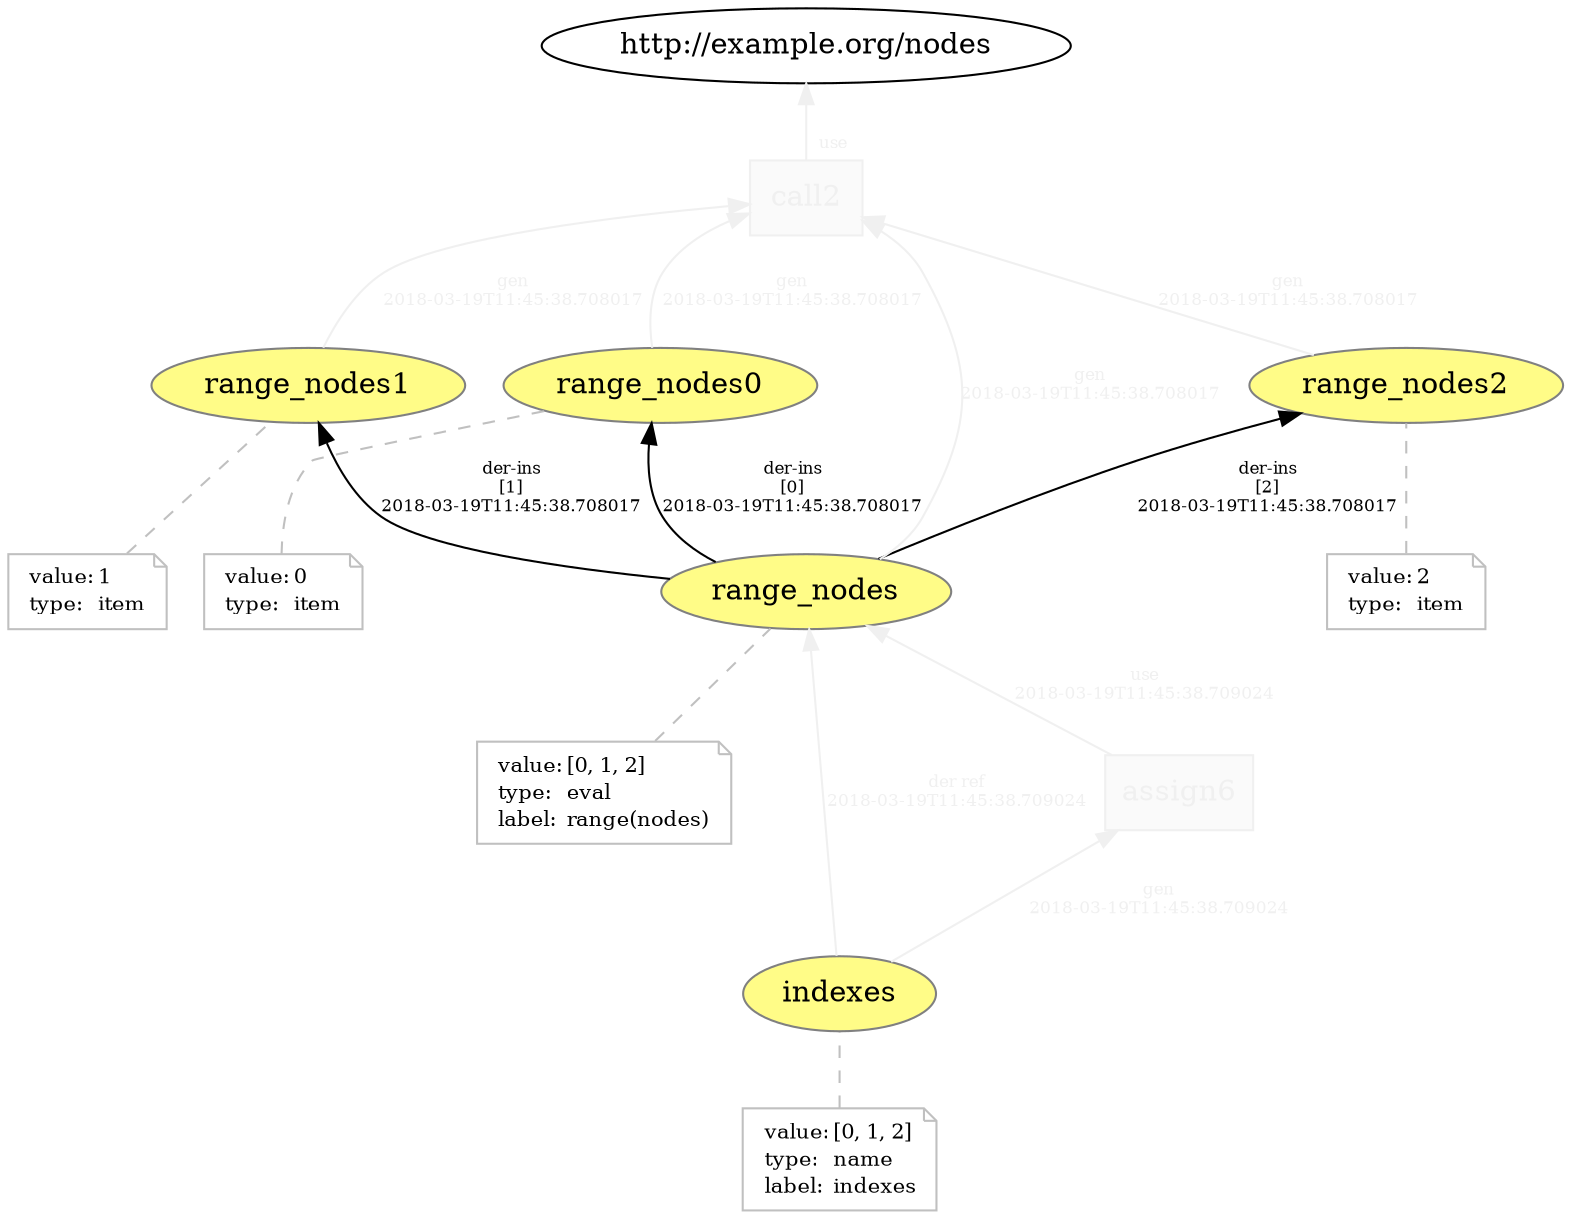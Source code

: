 digraph "PROV" { size="16,12"; rankdir="BT";
"http://example.org/range_nodes" [fillcolor="#FFFC87",color="#808080",style="filled",label="range_nodes",URL="http://example.org/range_nodes"]
"-attrs0" [color="gray",shape="note",fontsize="10",fontcolor="black",label=<<TABLE cellpadding="0" border="0">
	<TR>
	    <TD align="left">value:</TD>
	    <TD align="left">[0, 1, 2]</TD>
	</TR>
	<TR>
	    <TD align="left">type:</TD>
	    <TD align="left">eval</TD>
	</TR>
	<TR>
	    <TD align="left">label:</TD>
	    <TD align="left">range(nodes)</TD>
	</TR>
</TABLE>>]
"-attrs0" -> "http://example.org/range_nodes" [color="gray",style="dashed",arrowhead="none"]
"http://example.org/range_nodes0" [fillcolor="#FFFC87",color="#808080",style="filled",label="range_nodes0",URL="http://example.org/range_nodes0"]
"-attrs1" [color="gray",shape="note",fontsize="10",fontcolor="black",label=<<TABLE cellpadding="0" border="0">
	<TR>
	    <TD align="left">value:</TD>
	    <TD align="left">0</TD>
	</TR>
	<TR>
	    <TD align="left">type:</TD>
	    <TD align="left">item</TD>
	</TR>
</TABLE>>]
"-attrs1" -> "http://example.org/range_nodes0" [color="gray",style="dashed",arrowhead="none"]
"http://example.org/range_nodes" -> "http://example.org/range_nodes0" [fontsize="8",distance="1.5",angle="60.0",rotation="20",label="der-ins
[0]
2018-03-19T11:45:38.708017"]
"http://example.org/range_nodes1" [fillcolor="#FFFC87",color="#808080",style="filled",label="range_nodes1",URL="http://example.org/range_nodes1"]
"-attrs2" [color="gray",shape="note",fontsize="10",fontcolor="black",label=<<TABLE cellpadding="0" border="0">
	<TR>
	    <TD align="left">value:</TD>
	    <TD align="left">1</TD>
	</TR>
	<TR>
	    <TD align="left">type:</TD>
	    <TD align="left">item</TD>
	</TR>
</TABLE>>]
"-attrs2" -> "http://example.org/range_nodes1" [color="gray",style="dashed",arrowhead="none"]
"http://example.org/range_nodes" -> "http://example.org/range_nodes1" [fontsize="8",distance="1.5",angle="60.0",rotation="20",label="der-ins
[1]
2018-03-19T11:45:38.708017"]
"http://example.org/range_nodes2" [fillcolor="#FFFC87",color="#808080",style="filled",label="range_nodes2",URL="http://example.org/range_nodes2"]
"-attrs3" [color="gray",shape="note",fontsize="10",fontcolor="black",label=<<TABLE cellpadding="0" border="0">
	<TR>
	    <TD align="left">value:</TD>
	    <TD align="left">2</TD>
	</TR>
	<TR>
	    <TD align="left">type:</TD>
	    <TD align="left">item</TD>
	</TR>
</TABLE>>]
"-attrs3" -> "http://example.org/range_nodes2" [color="gray",style="dashed",arrowhead="none"]
"http://example.org/range_nodes" -> "http://example.org/range_nodes2" [fontsize="8",distance="1.5",angle="60.0",rotation="20",label="der-ins
[2]
2018-03-19T11:45:38.708017"]
"http://example.org/call2" [fillcolor="#FAFAFA",color="#F0F0F0",shape="polygon",sides="4",style="filled",fontcolor="#F0F0F0",label="call2",URL="http://example.org/call2"]
"http://example.org/call2" -> "http://example.org/nodes" [labelfontsize="8",labeldistance="1.5",labelangle="60.0",rotation="20",taillabel="use",fontcolor="#F0F0F0",color="#F0F0F0"]
"http://example.org/range_nodes" -> "http://example.org/call2" [fontsize="8",distance="1.5",angle="60.0",rotation="20",label="gen
2018-03-19T11:45:38.708017",fontcolor="#F0F0F0",color="#F0F0F0"]
"http://example.org/range_nodes0" -> "http://example.org/call2" [fontsize="8",distance="1.5",angle="60.0",rotation="20",label="gen
2018-03-19T11:45:38.708017",fontcolor="#F0F0F0",color="#F0F0F0"]
"http://example.org/range_nodes1" -> "http://example.org/call2" [fontsize="8",distance="1.5",angle="60.0",rotation="20",label="gen
2018-03-19T11:45:38.708017",fontcolor="#F0F0F0",color="#F0F0F0"]
"http://example.org/range_nodes2" -> "http://example.org/call2" [fontsize="8",distance="1.5",angle="60.0",rotation="20",label="gen
2018-03-19T11:45:38.708017",fontcolor="#F0F0F0",color="#F0F0F0"]
"http://example.org/indexes" [fillcolor="#FFFC87",color="#808080",style="filled",label="indexes",URL="http://example.org/indexes"]
"-attrs4" [color="gray",shape="note",fontsize="10",fontcolor="black",label=<<TABLE cellpadding="0" border="0">
	<TR>
	    <TD align="left">value:</TD>
	    <TD align="left">[0, 1, 2]</TD>
	</TR>
	<TR>
	    <TD align="left">type:</TD>
	    <TD align="left">name</TD>
	</TR>
	<TR>
	    <TD align="left">label:</TD>
	    <TD align="left">indexes</TD>
	</TR>
</TABLE>>]
"-attrs4" -> "http://example.org/indexes" [color="gray",style="dashed",arrowhead="none"]
"http://example.org/assign6" [fillcolor="#FAFAFA",color="#F0F0F0",shape="polygon",sides="4",style="filled",fontcolor="#F0F0F0",label="assign6",URL="http://example.org/assign6"]
"http://example.org/indexes" -> "http://example.org/range_nodes" [fontsize="8",distance="1.5",angle="60.0",rotation="20",label="der ref
2018-03-19T11:45:38.709024",fontcolor="#F0F0F0",color="#F0F0F0"]
"http://example.org/assign6" -> "http://example.org/range_nodes" [fontsize="8",distance="1.5",angle="60.0",rotation="20",label="use
2018-03-19T11:45:38.709024",fontcolor="#F0F0F0",color="#F0F0F0"]
"http://example.org/indexes" -> "http://example.org/assign6" [fontsize="8",distance="1.5",angle="60.0",rotation="20",label="gen
2018-03-19T11:45:38.709024",fontcolor="#F0F0F0",color="#F0F0F0"]
}